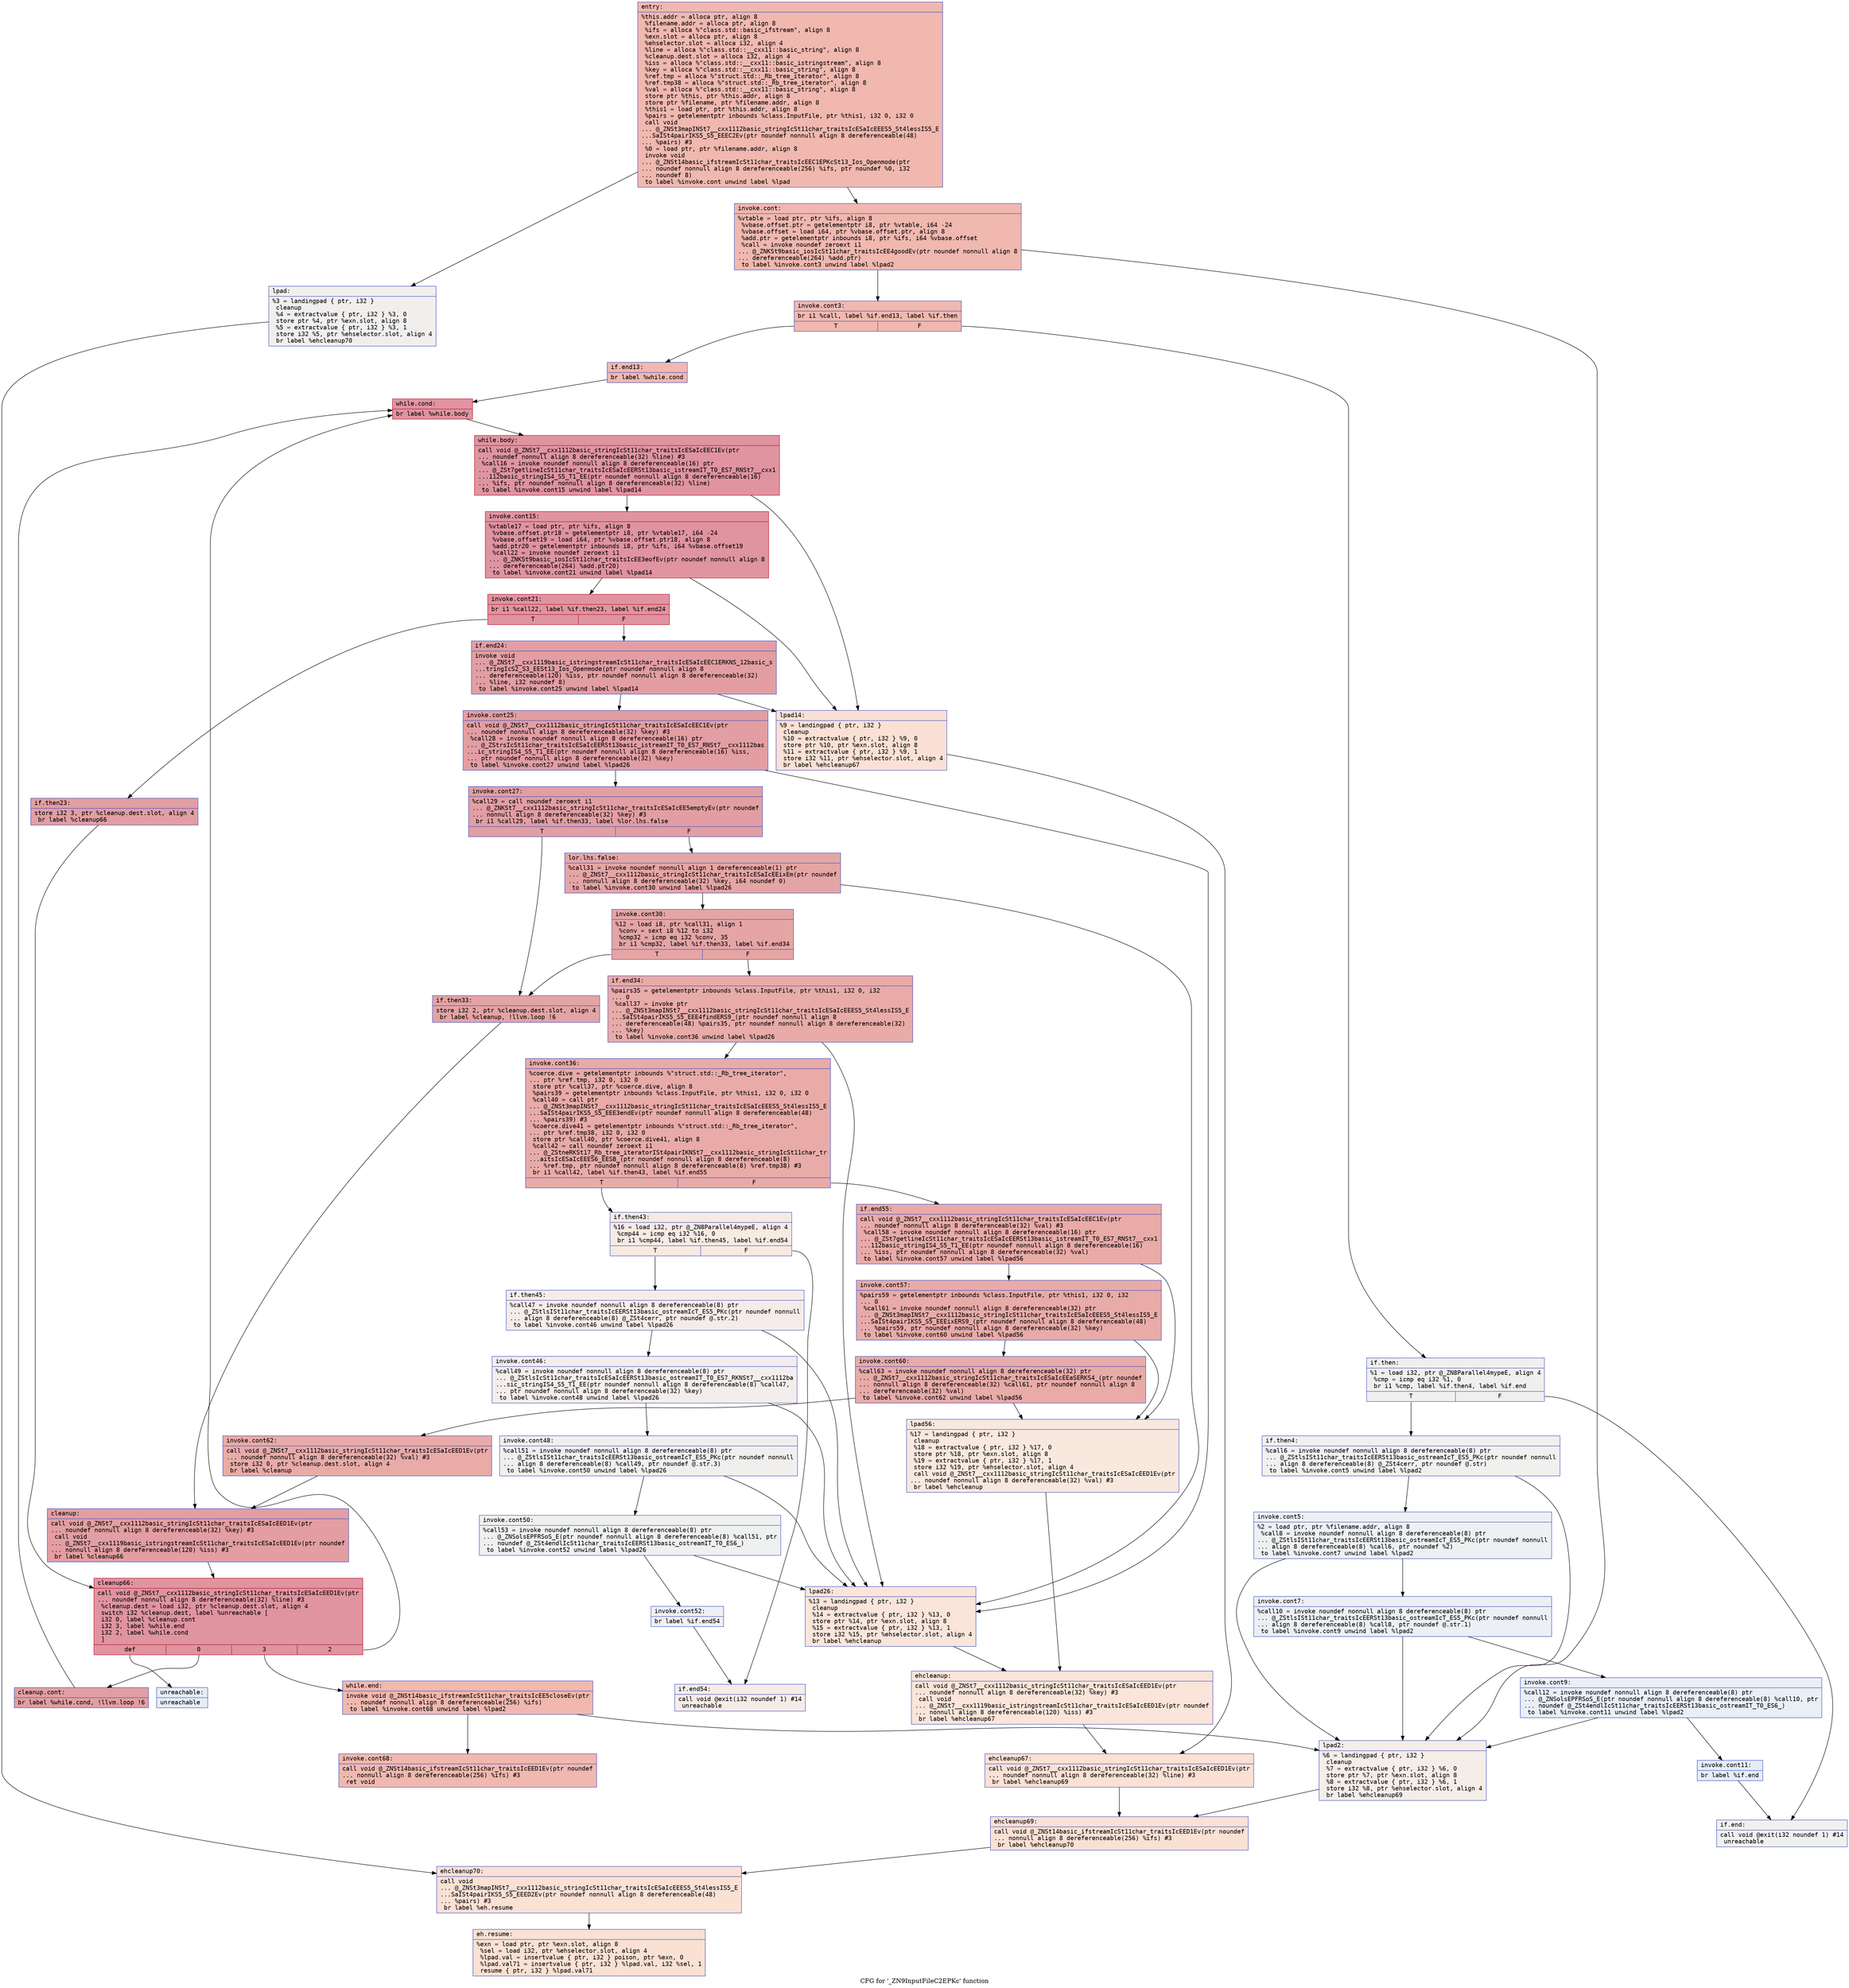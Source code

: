 digraph "CFG for '_ZN9InputFileC2EPKc' function" {
	label="CFG for '_ZN9InputFileC2EPKc' function";

	Node0x55cf47c07340 [shape=record,color="#3d50c3ff", style=filled, fillcolor="#dc5d4a70" fontname="Courier",label="{entry:\l|  %this.addr = alloca ptr, align 8\l  %filename.addr = alloca ptr, align 8\l  %ifs = alloca %\"class.std::basic_ifstream\", align 8\l  %exn.slot = alloca ptr, align 8\l  %ehselector.slot = alloca i32, align 4\l  %line = alloca %\"class.std::__cxx11::basic_string\", align 8\l  %cleanup.dest.slot = alloca i32, align 4\l  %iss = alloca %\"class.std::__cxx11::basic_istringstream\", align 8\l  %key = alloca %\"class.std::__cxx11::basic_string\", align 8\l  %ref.tmp = alloca %\"struct.std::_Rb_tree_iterator\", align 8\l  %ref.tmp38 = alloca %\"struct.std::_Rb_tree_iterator\", align 8\l  %val = alloca %\"class.std::__cxx11::basic_string\", align 8\l  store ptr %this, ptr %this.addr, align 8\l  store ptr %filename, ptr %filename.addr, align 8\l  %this1 = load ptr, ptr %this.addr, align 8\l  %pairs = getelementptr inbounds %class.InputFile, ptr %this1, i32 0, i32 0\l  call void\l... @_ZNSt3mapINSt7__cxx1112basic_stringIcSt11char_traitsIcESaIcEEES5_St4lessIS5_E\l...SaISt4pairIKS5_S5_EEEC2Ev(ptr noundef nonnull align 8 dereferenceable(48)\l... %pairs) #3\l  %0 = load ptr, ptr %filename.addr, align 8\l  invoke void\l... @_ZNSt14basic_ifstreamIcSt11char_traitsIcEEC1EPKcSt13_Ios_Openmode(ptr\l... noundef nonnull align 8 dereferenceable(256) %ifs, ptr noundef %0, i32\l... noundef 8)\l          to label %invoke.cont unwind label %lpad\l}"];
	Node0x55cf47c07340 -> Node0x55cf47c08b20[tooltip="entry -> invoke.cont\nProbability 100.00%" ];
	Node0x55cf47c07340 -> Node0x55cf47c08c00[tooltip="entry -> lpad\nProbability 0.00%" ];
	Node0x55cf47c08b20 [shape=record,color="#3d50c3ff", style=filled, fillcolor="#dc5d4a70" fontname="Courier",label="{invoke.cont:\l|  %vtable = load ptr, ptr %ifs, align 8\l  %vbase.offset.ptr = getelementptr i8, ptr %vtable, i64 -24\l  %vbase.offset = load i64, ptr %vbase.offset.ptr, align 8\l  %add.ptr = getelementptr inbounds i8, ptr %ifs, i64 %vbase.offset\l  %call = invoke noundef zeroext i1\l... @_ZNKSt9basic_iosIcSt11char_traitsIcEE4goodEv(ptr noundef nonnull align 8\l... dereferenceable(264) %add.ptr)\l          to label %invoke.cont3 unwind label %lpad2\l}"];
	Node0x55cf47c08b20 -> Node0x55cf47c08a40[tooltip="invoke.cont -> invoke.cont3\nProbability 100.00%" ];
	Node0x55cf47c08b20 -> Node0x55cf47c0a340[tooltip="invoke.cont -> lpad2\nProbability 0.00%" ];
	Node0x55cf47c08a40 [shape=record,color="#3d50c3ff", style=filled, fillcolor="#dc5d4a70" fontname="Courier",label="{invoke.cont3:\l|  br i1 %call, label %if.end13, label %if.then\l|{<s0>T|<s1>F}}"];
	Node0x55cf47c08a40:s0 -> Node0x55cf47c0a910[tooltip="invoke.cont3 -> if.end13\nProbability 100.00%" ];
	Node0x55cf47c08a40:s1 -> Node0x55cf47c0a960[tooltip="invoke.cont3 -> if.then\nProbability 0.00%" ];
	Node0x55cf47c0a960 [shape=record,color="#3d50c3ff", style=filled, fillcolor="#e0dbd870" fontname="Courier",label="{if.then:\l|  %1 = load i32, ptr @_ZN8Parallel4mypeE, align 4\l  %cmp = icmp eq i32 %1, 0\l  br i1 %cmp, label %if.then4, label %if.end\l|{<s0>T|<s1>F}}"];
	Node0x55cf47c0a960:s0 -> Node0x55cf47c0b480[tooltip="if.then -> if.then4\nProbability 50.00%" ];
	Node0x55cf47c0a960:s1 -> Node0x55cf47c0b4d0[tooltip="if.then -> if.end\nProbability 50.00%" ];
	Node0x55cf47c0b480 [shape=record,color="#3d50c3ff", style=filled, fillcolor="#dedcdb70" fontname="Courier",label="{if.then4:\l|  %call6 = invoke noundef nonnull align 8 dereferenceable(8) ptr\l... @_ZStlsISt11char_traitsIcEERSt13basic_ostreamIcT_ES5_PKc(ptr noundef nonnull\l... align 8 dereferenceable(8) @_ZSt4cerr, ptr noundef @.str)\l          to label %invoke.cont5 unwind label %lpad2\l}"];
	Node0x55cf47c0b480 -> Node0x55cf47c0b650[tooltip="if.then4 -> invoke.cont5\nProbability 50.00%" ];
	Node0x55cf47c0b480 -> Node0x55cf47c0a340[tooltip="if.then4 -> lpad2\nProbability 50.00%" ];
	Node0x55cf47c0b650 [shape=record,color="#3d50c3ff", style=filled, fillcolor="#d9dce170" fontname="Courier",label="{invoke.cont5:\l|  %2 = load ptr, ptr %filename.addr, align 8\l  %call8 = invoke noundef nonnull align 8 dereferenceable(8) ptr\l... @_ZStlsISt11char_traitsIcEERSt13basic_ostreamIcT_ES5_PKc(ptr noundef nonnull\l... align 8 dereferenceable(8) %call6, ptr noundef %2)\l          to label %invoke.cont7 unwind label %lpad2\l}"];
	Node0x55cf47c0b650 -> Node0x55cf47c0ba30[tooltip="invoke.cont5 -> invoke.cont7\nProbability 50.00%" ];
	Node0x55cf47c0b650 -> Node0x55cf47c0a340[tooltip="invoke.cont5 -> lpad2\nProbability 50.00%" ];
	Node0x55cf47c0ba30 [shape=record,color="#3d50c3ff", style=filled, fillcolor="#d4dbe670" fontname="Courier",label="{invoke.cont7:\l|  %call10 = invoke noundef nonnull align 8 dereferenceable(8) ptr\l... @_ZStlsISt11char_traitsIcEERSt13basic_ostreamIcT_ES5_PKc(ptr noundef nonnull\l... align 8 dereferenceable(8) %call8, ptr noundef @.str.1)\l          to label %invoke.cont9 unwind label %lpad2\l}"];
	Node0x55cf47c0ba30 -> Node0x55cf47c0bc20[tooltip="invoke.cont7 -> invoke.cont9\nProbability 50.00%" ];
	Node0x55cf47c0ba30 -> Node0x55cf47c0a340[tooltip="invoke.cont7 -> lpad2\nProbability 50.00%" ];
	Node0x55cf47c0bc20 [shape=record,color="#3d50c3ff", style=filled, fillcolor="#cedaeb70" fontname="Courier",label="{invoke.cont9:\l|  %call12 = invoke noundef nonnull align 8 dereferenceable(8) ptr\l... @_ZNSolsEPFRSoS_E(ptr noundef nonnull align 8 dereferenceable(8) %call10, ptr\l... noundef @_ZSt4endlIcSt11char_traitsIcEERSt13basic_ostreamIT_T0_ES6_)\l          to label %invoke.cont11 unwind label %lpad2\l}"];
	Node0x55cf47c0bc20 -> Node0x55cf47c0be40[tooltip="invoke.cont9 -> invoke.cont11\nProbability 50.00%" ];
	Node0x55cf47c0bc20 -> Node0x55cf47c0a340[tooltip="invoke.cont9 -> lpad2\nProbability 50.00%" ];
	Node0x55cf47c0be40 [shape=record,color="#3d50c3ff", style=filled, fillcolor="#c7d7f070" fontname="Courier",label="{invoke.cont11:\l|  br label %if.end\l}"];
	Node0x55cf47c0be40 -> Node0x55cf47c0b4d0[tooltip="invoke.cont11 -> if.end\nProbability 100.00%" ];
	Node0x55cf47c08c00 [shape=record,color="#3d50c3ff", style=filled, fillcolor="#e0dbd870" fontname="Courier",label="{lpad:\l|  %3 = landingpad \{ ptr, i32 \}\l          cleanup\l  %4 = extractvalue \{ ptr, i32 \} %3, 0\l  store ptr %4, ptr %exn.slot, align 8\l  %5 = extractvalue \{ ptr, i32 \} %3, 1\l  store i32 %5, ptr %ehselector.slot, align 4\l  br label %ehcleanup70\l}"];
	Node0x55cf47c08c00 -> Node0x55cf47c0c4c0[tooltip="lpad -> ehcleanup70\nProbability 100.00%" ];
	Node0x55cf47c0a340 [shape=record,color="#3d50c3ff", style=filled, fillcolor="#e8d6cc70" fontname="Courier",label="{lpad2:\l|  %6 = landingpad \{ ptr, i32 \}\l          cleanup\l  %7 = extractvalue \{ ptr, i32 \} %6, 0\l  store ptr %7, ptr %exn.slot, align 8\l  %8 = extractvalue \{ ptr, i32 \} %6, 1\l  store i32 %8, ptr %ehselector.slot, align 4\l  br label %ehcleanup69\l}"];
	Node0x55cf47c0a340 -> Node0x55cf47c0c830[tooltip="lpad2 -> ehcleanup69\nProbability 100.00%" ];
	Node0x55cf47c0b4d0 [shape=record,color="#3d50c3ff", style=filled, fillcolor="#dedcdb70" fontname="Courier",label="{if.end:\l|  call void @exit(i32 noundef 1) #14\l  unreachable\l}"];
	Node0x55cf47c0a910 [shape=record,color="#3d50c3ff", style=filled, fillcolor="#dc5d4a70" fontname="Courier",label="{if.end13:\l|  br label %while.cond\l}"];
	Node0x55cf47c0a910 -> Node0x55cf47c0cb50[tooltip="if.end13 -> while.cond\nProbability 100.00%" ];
	Node0x55cf47c0cb50 [shape=record,color="#b70d28ff", style=filled, fillcolor="#b70d2870" fontname="Courier",label="{while.cond:\l|  br label %while.body\l}"];
	Node0x55cf47c0cb50 -> Node0x55cf47c0cc40[tooltip="while.cond -> while.body\nProbability 100.00%" ];
	Node0x55cf47c0cc40 [shape=record,color="#b70d28ff", style=filled, fillcolor="#b70d2870" fontname="Courier",label="{while.body:\l|  call void @_ZNSt7__cxx1112basic_stringIcSt11char_traitsIcESaIcEEC1Ev(ptr\l... noundef nonnull align 8 dereferenceable(32) %line) #3\l  %call16 = invoke noundef nonnull align 8 dereferenceable(16) ptr\l... @_ZSt7getlineIcSt11char_traitsIcESaIcEERSt13basic_istreamIT_T0_ES7_RNSt7__cxx1\l...112basic_stringIS4_S5_T1_EE(ptr noundef nonnull align 8 dereferenceable(16)\l... %ifs, ptr noundef nonnull align 8 dereferenceable(32) %line)\l          to label %invoke.cont15 unwind label %lpad14\l}"];
	Node0x55cf47c0cc40 -> Node0x55cf47c0cd30[tooltip="while.body -> invoke.cont15\nProbability 100.00%" ];
	Node0x55cf47c0cc40 -> Node0x55cf47c0d130[tooltip="while.body -> lpad14\nProbability 0.00%" ];
	Node0x55cf47c0cd30 [shape=record,color="#b70d28ff", style=filled, fillcolor="#b70d2870" fontname="Courier",label="{invoke.cont15:\l|  %vtable17 = load ptr, ptr %ifs, align 8\l  %vbase.offset.ptr18 = getelementptr i8, ptr %vtable17, i64 -24\l  %vbase.offset19 = load i64, ptr %vbase.offset.ptr18, align 8\l  %add.ptr20 = getelementptr inbounds i8, ptr %ifs, i64 %vbase.offset19\l  %call22 = invoke noundef zeroext i1\l... @_ZNKSt9basic_iosIcSt11char_traitsIcEE3eofEv(ptr noundef nonnull align 8\l... dereferenceable(264) %add.ptr20)\l          to label %invoke.cont21 unwind label %lpad14\l}"];
	Node0x55cf47c0cd30 -> Node0x55cf47c0dda0[tooltip="invoke.cont15 -> invoke.cont21\nProbability 100.00%" ];
	Node0x55cf47c0cd30 -> Node0x55cf47c0d130[tooltip="invoke.cont15 -> lpad14\nProbability 0.00%" ];
	Node0x55cf47c0dda0 [shape=record,color="#b70d28ff", style=filled, fillcolor="#b70d2870" fontname="Courier",label="{invoke.cont21:\l|  br i1 %call22, label %if.then23, label %if.end24\l|{<s0>T|<s1>F}}"];
	Node0x55cf47c0dda0:s0 -> Node0x55cf47c0e070[tooltip="invoke.cont21 -> if.then23\nProbability 50.00%" ];
	Node0x55cf47c0dda0:s1 -> Node0x55cf47c0e0c0[tooltip="invoke.cont21 -> if.end24\nProbability 50.00%" ];
	Node0x55cf47c0e070 [shape=record,color="#3d50c3ff", style=filled, fillcolor="#be242e70" fontname="Courier",label="{if.then23:\l|  store i32 3, ptr %cleanup.dest.slot, align 4\l  br label %cleanup66\l}"];
	Node0x55cf47c0e070 -> Node0x55cf47c0e380[tooltip="if.then23 -> cleanup66\nProbability 100.00%" ];
	Node0x55cf47c0d130 [shape=record,color="#3d50c3ff", style=filled, fillcolor="#f7bca170" fontname="Courier",label="{lpad14:\l|  %9 = landingpad \{ ptr, i32 \}\l          cleanup\l  %10 = extractvalue \{ ptr, i32 \} %9, 0\l  store ptr %10, ptr %exn.slot, align 8\l  %11 = extractvalue \{ ptr, i32 \} %9, 1\l  store i32 %11, ptr %ehselector.slot, align 4\l  br label %ehcleanup67\l}"];
	Node0x55cf47c0d130 -> Node0x55cf47c0e6c0[tooltip="lpad14 -> ehcleanup67\nProbability 100.00%" ];
	Node0x55cf47c0e0c0 [shape=record,color="#3d50c3ff", style=filled, fillcolor="#be242e70" fontname="Courier",label="{if.end24:\l|  invoke void\l... @_ZNSt7__cxx1119basic_istringstreamIcSt11char_traitsIcESaIcEEC1ERKNS_12basic_s\l...tringIcS2_S3_EESt13_Ios_Openmode(ptr noundef nonnull align 8\l... dereferenceable(120) %iss, ptr noundef nonnull align 8 dereferenceable(32)\l... %line, i32 noundef 8)\l          to label %invoke.cont25 unwind label %lpad14\l}"];
	Node0x55cf47c0e0c0 -> Node0x55cf47c0e860[tooltip="if.end24 -> invoke.cont25\nProbability 100.00%" ];
	Node0x55cf47c0e0c0 -> Node0x55cf47c0d130[tooltip="if.end24 -> lpad14\nProbability 0.00%" ];
	Node0x55cf47c0e860 [shape=record,color="#3d50c3ff", style=filled, fillcolor="#be242e70" fontname="Courier",label="{invoke.cont25:\l|  call void @_ZNSt7__cxx1112basic_stringIcSt11char_traitsIcESaIcEEC1Ev(ptr\l... noundef nonnull align 8 dereferenceable(32) %key) #3\l  %call28 = invoke noundef nonnull align 8 dereferenceable(16) ptr\l... @_ZStrsIcSt11char_traitsIcESaIcEERSt13basic_istreamIT_T0_ES7_RNSt7__cxx1112bas\l...ic_stringIS4_S5_T1_EE(ptr noundef nonnull align 8 dereferenceable(16) %iss,\l... ptr noundef nonnull align 8 dereferenceable(32) %key)\l          to label %invoke.cont27 unwind label %lpad26\l}"];
	Node0x55cf47c0e860 -> Node0x55cf47c0ec80[tooltip="invoke.cont25 -> invoke.cont27\nProbability 100.00%" ];
	Node0x55cf47c0e860 -> Node0x55cf47c0ee30[tooltip="invoke.cont25 -> lpad26\nProbability 0.00%" ];
	Node0x55cf47c0ec80 [shape=record,color="#3d50c3ff", style=filled, fillcolor="#be242e70" fontname="Courier",label="{invoke.cont27:\l|  %call29 = call noundef zeroext i1\l... @_ZNKSt7__cxx1112basic_stringIcSt11char_traitsIcESaIcEE5emptyEv(ptr noundef\l... nonnull align 8 dereferenceable(32) %key) #3\l  br i1 %call29, label %if.then33, label %lor.lhs.false\l|{<s0>T|<s1>F}}"];
	Node0x55cf47c0ec80:s0 -> Node0x55cf47c0f140[tooltip="invoke.cont27 -> if.then33\nProbability 50.00%" ];
	Node0x55cf47c0ec80:s1 -> Node0x55cf47c0f400[tooltip="invoke.cont27 -> lor.lhs.false\nProbability 50.00%" ];
	Node0x55cf47c0f400 [shape=record,color="#3d50c3ff", style=filled, fillcolor="#c5333470" fontname="Courier",label="{lor.lhs.false:\l|  %call31 = invoke noundef nonnull align 1 dereferenceable(1) ptr\l... @_ZNSt7__cxx1112basic_stringIcSt11char_traitsIcESaIcEEixEm(ptr noundef\l... nonnull align 8 dereferenceable(32) %key, i64 noundef 0)\l          to label %invoke.cont30 unwind label %lpad26\l}"];
	Node0x55cf47c0f400 -> Node0x55cf47c0f610[tooltip="lor.lhs.false -> invoke.cont30\nProbability 100.00%" ];
	Node0x55cf47c0f400 -> Node0x55cf47c0ee30[tooltip="lor.lhs.false -> lpad26\nProbability 0.00%" ];
	Node0x55cf47c0f610 [shape=record,color="#3d50c3ff", style=filled, fillcolor="#c5333470" fontname="Courier",label="{invoke.cont30:\l|  %12 = load i8, ptr %call31, align 1\l  %conv = sext i8 %12 to i32\l  %cmp32 = icmp eq i32 %conv, 35\l  br i1 %cmp32, label %if.then33, label %if.end34\l|{<s0>T|<s1>F}}"];
	Node0x55cf47c0f610:s0 -> Node0x55cf47c0f140[tooltip="invoke.cont30 -> if.then33\nProbability 50.00%" ];
	Node0x55cf47c0f610:s1 -> Node0x55cf47c0f590[tooltip="invoke.cont30 -> if.end34\nProbability 50.00%" ];
	Node0x55cf47c0f140 [shape=record,color="#3d50c3ff", style=filled, fillcolor="#c32e3170" fontname="Courier",label="{if.then33:\l|  store i32 2, ptr %cleanup.dest.slot, align 4\l  br label %cleanup, !llvm.loop !6\l}"];
	Node0x55cf47c0f140 -> Node0x55cf47c0fcc0[tooltip="if.then33 -> cleanup\nProbability 100.00%" ];
	Node0x55cf47c0ee30 [shape=record,color="#3d50c3ff", style=filled, fillcolor="#f4c5ad70" fontname="Courier",label="{lpad26:\l|  %13 = landingpad \{ ptr, i32 \}\l          cleanup\l  %14 = extractvalue \{ ptr, i32 \} %13, 0\l  store ptr %14, ptr %exn.slot, align 8\l  %15 = extractvalue \{ ptr, i32 \} %13, 1\l  store i32 %15, ptr %ehselector.slot, align 4\l  br label %ehcleanup\l}"];
	Node0x55cf47c0ee30 -> Node0x55cf47c10b40[tooltip="lpad26 -> ehcleanup\nProbability 100.00%" ];
	Node0x55cf47c0f590 [shape=record,color="#3d50c3ff", style=filled, fillcolor="#cc403a70" fontname="Courier",label="{if.end34:\l|  %pairs35 = getelementptr inbounds %class.InputFile, ptr %this1, i32 0, i32\l... 0\l  %call37 = invoke ptr\l... @_ZNSt3mapINSt7__cxx1112basic_stringIcSt11char_traitsIcESaIcEEES5_St4lessIS5_E\l...SaISt4pairIKS5_S5_EEE4findERS9_(ptr noundef nonnull align 8\l... dereferenceable(48) %pairs35, ptr noundef nonnull align 8 dereferenceable(32)\l... %key)\l          to label %invoke.cont36 unwind label %lpad26\l}"];
	Node0x55cf47c0f590 -> Node0x55cf47c10dc0[tooltip="if.end34 -> invoke.cont36\nProbability 100.00%" ];
	Node0x55cf47c0f590 -> Node0x55cf47c0ee30[tooltip="if.end34 -> lpad26\nProbability 0.00%" ];
	Node0x55cf47c10dc0 [shape=record,color="#3d50c3ff", style=filled, fillcolor="#cc403a70" fontname="Courier",label="{invoke.cont36:\l|  %coerce.dive = getelementptr inbounds %\"struct.std::_Rb_tree_iterator\",\l... ptr %ref.tmp, i32 0, i32 0\l  store ptr %call37, ptr %coerce.dive, align 8\l  %pairs39 = getelementptr inbounds %class.InputFile, ptr %this1, i32 0, i32 0\l  %call40 = call ptr\l... @_ZNSt3mapINSt7__cxx1112basic_stringIcSt11char_traitsIcESaIcEEES5_St4lessIS5_E\l...SaISt4pairIKS5_S5_EEE3endEv(ptr noundef nonnull align 8 dereferenceable(48)\l... %pairs39) #3\l  %coerce.dive41 = getelementptr inbounds %\"struct.std::_Rb_tree_iterator\",\l... ptr %ref.tmp38, i32 0, i32 0\l  store ptr %call40, ptr %coerce.dive41, align 8\l  %call42 = call noundef zeroext i1\l... @_ZStneRKSt17_Rb_tree_iteratorISt4pairIKNSt7__cxx1112basic_stringIcSt11char_tr\l...aitsIcESaIcEEES6_EESB_(ptr noundef nonnull align 8 dereferenceable(8)\l... %ref.tmp, ptr noundef nonnull align 8 dereferenceable(8) %ref.tmp38) #3\l  br i1 %call42, label %if.then43, label %if.end55\l|{<s0>T|<s1>F}}"];
	Node0x55cf47c10dc0:s0 -> Node0x55cf47c0afc0[tooltip="invoke.cont36 -> if.then43\nProbability 0.00%" ];
	Node0x55cf47c10dc0:s1 -> Node0x55cf47c0b0a0[tooltip="invoke.cont36 -> if.end55\nProbability 100.00%" ];
	Node0x55cf47c0afc0 [shape=record,color="#3d50c3ff", style=filled, fillcolor="#eed0c070" fontname="Courier",label="{if.then43:\l|  %16 = load i32, ptr @_ZN8Parallel4mypeE, align 4\l  %cmp44 = icmp eq i32 %16, 0\l  br i1 %cmp44, label %if.then45, label %if.end54\l|{<s0>T|<s1>F}}"];
	Node0x55cf47c0afc0:s0 -> Node0x55cf47c0b3a0[tooltip="if.then43 -> if.then45\nProbability 50.00%" ];
	Node0x55cf47c0afc0:s1 -> Node0x55cf47c0b3f0[tooltip="if.then43 -> if.end54\nProbability 50.00%" ];
	Node0x55cf47c0b3a0 [shape=record,color="#3d50c3ff", style=filled, fillcolor="#ead5c970" fontname="Courier",label="{if.then45:\l|  %call47 = invoke noundef nonnull align 8 dereferenceable(8) ptr\l... @_ZStlsISt11char_traitsIcEERSt13basic_ostreamIcT_ES5_PKc(ptr noundef nonnull\l... align 8 dereferenceable(8) @_ZSt4cerr, ptr noundef @.str.2)\l          to label %invoke.cont46 unwind label %lpad26\l}"];
	Node0x55cf47c0b3a0 -> Node0x55cf47c12790[tooltip="if.then45 -> invoke.cont46\nProbability 50.00%" ];
	Node0x55cf47c0b3a0 -> Node0x55cf47c0ee30[tooltip="if.then45 -> lpad26\nProbability 50.00%" ];
	Node0x55cf47c12790 [shape=record,color="#3d50c3ff", style=filled, fillcolor="#e5d8d170" fontname="Courier",label="{invoke.cont46:\l|  %call49 = invoke noundef nonnull align 8 dereferenceable(8) ptr\l... @_ZStlsIcSt11char_traitsIcESaIcEERSt13basic_ostreamIT_T0_ES7_RKNSt7__cxx1112ba\l...sic_stringIS4_S5_T1_EE(ptr noundef nonnull align 8 dereferenceable(8) %call47,\l... ptr noundef nonnull align 8 dereferenceable(32) %key)\l          to label %invoke.cont48 unwind label %lpad26\l}"];
	Node0x55cf47c12790 -> Node0x55cf47c129a0[tooltip="invoke.cont46 -> invoke.cont48\nProbability 50.00%" ];
	Node0x55cf47c12790 -> Node0x55cf47c0ee30[tooltip="invoke.cont46 -> lpad26\nProbability 50.00%" ];
	Node0x55cf47c129a0 [shape=record,color="#3d50c3ff", style=filled, fillcolor="#e0dbd870" fontname="Courier",label="{invoke.cont48:\l|  %call51 = invoke noundef nonnull align 8 dereferenceable(8) ptr\l... @_ZStlsISt11char_traitsIcEERSt13basic_ostreamIcT_ES5_PKc(ptr noundef nonnull\l... align 8 dereferenceable(8) %call49, ptr noundef @.str.3)\l          to label %invoke.cont50 unwind label %lpad26\l}"];
	Node0x55cf47c129a0 -> Node0x55cf47c12ce0[tooltip="invoke.cont48 -> invoke.cont50\nProbability 50.00%" ];
	Node0x55cf47c129a0 -> Node0x55cf47c0ee30[tooltip="invoke.cont48 -> lpad26\nProbability 50.00%" ];
	Node0x55cf47c12ce0 [shape=record,color="#3d50c3ff", style=filled, fillcolor="#dbdcde70" fontname="Courier",label="{invoke.cont50:\l|  %call53 = invoke noundef nonnull align 8 dereferenceable(8) ptr\l... @_ZNSolsEPFRSoS_E(ptr noundef nonnull align 8 dereferenceable(8) %call51, ptr\l... noundef @_ZSt4endlIcSt11char_traitsIcEERSt13basic_ostreamIT_T0_ES6_)\l          to label %invoke.cont52 unwind label %lpad26\l}"];
	Node0x55cf47c12ce0 -> Node0x55cf47c12f00[tooltip="invoke.cont50 -> invoke.cont52\nProbability 50.00%" ];
	Node0x55cf47c12ce0 -> Node0x55cf47c0ee30[tooltip="invoke.cont50 -> lpad26\nProbability 50.00%" ];
	Node0x55cf47c12f00 [shape=record,color="#3d50c3ff", style=filled, fillcolor="#d9dce170" fontname="Courier",label="{invoke.cont52:\l|  br label %if.end54\l}"];
	Node0x55cf47c12f00 -> Node0x55cf47c0b3f0[tooltip="invoke.cont52 -> if.end54\nProbability 100.00%" ];
	Node0x55cf47c0b3f0 [shape=record,color="#3d50c3ff", style=filled, fillcolor="#ead5c970" fontname="Courier",label="{if.end54:\l|  call void @exit(i32 noundef 1) #14\l  unreachable\l}"];
	Node0x55cf47c0b0a0 [shape=record,color="#3d50c3ff", style=filled, fillcolor="#cc403a70" fontname="Courier",label="{if.end55:\l|  call void @_ZNSt7__cxx1112basic_stringIcSt11char_traitsIcESaIcEEC1Ev(ptr\l... noundef nonnull align 8 dereferenceable(32) %val) #3\l  %call58 = invoke noundef nonnull align 8 dereferenceable(16) ptr\l... @_ZSt7getlineIcSt11char_traitsIcESaIcEERSt13basic_istreamIT_T0_ES7_RNSt7__cxx1\l...112basic_stringIS4_S5_T1_EE(ptr noundef nonnull align 8 dereferenceable(16)\l... %iss, ptr noundef nonnull align 8 dereferenceable(32) %val)\l          to label %invoke.cont57 unwind label %lpad56\l}"];
	Node0x55cf47c0b0a0 -> Node0x55cf47c13280[tooltip="if.end55 -> invoke.cont57\nProbability 100.00%" ];
	Node0x55cf47c0b0a0 -> Node0x55cf47c13460[tooltip="if.end55 -> lpad56\nProbability 0.00%" ];
	Node0x55cf47c13280 [shape=record,color="#3d50c3ff", style=filled, fillcolor="#cc403a70" fontname="Courier",label="{invoke.cont57:\l|  %pairs59 = getelementptr inbounds %class.InputFile, ptr %this1, i32 0, i32\l... 0\l  %call61 = invoke noundef nonnull align 8 dereferenceable(32) ptr\l... @_ZNSt3mapINSt7__cxx1112basic_stringIcSt11char_traitsIcESaIcEEES5_St4lessIS5_E\l...SaISt4pairIKS5_S5_EEEixERS9_(ptr noundef nonnull align 8 dereferenceable(48)\l... %pairs59, ptr noundef nonnull align 8 dereferenceable(32) %key)\l          to label %invoke.cont60 unwind label %lpad56\l}"];
	Node0x55cf47c13280 -> Node0x55cf47c13780[tooltip="invoke.cont57 -> invoke.cont60\nProbability 100.00%" ];
	Node0x55cf47c13280 -> Node0x55cf47c13460[tooltip="invoke.cont57 -> lpad56\nProbability 0.00%" ];
	Node0x55cf47c13780 [shape=record,color="#3d50c3ff", style=filled, fillcolor="#cc403a70" fontname="Courier",label="{invoke.cont60:\l|  %call63 = invoke noundef nonnull align 8 dereferenceable(32) ptr\l... @_ZNSt7__cxx1112basic_stringIcSt11char_traitsIcESaIcEEaSERKS4_(ptr noundef\l... nonnull align 8 dereferenceable(32) %call61, ptr noundef nonnull align 8\l... dereferenceable(32) %val)\l          to label %invoke.cont62 unwind label %lpad56\l}"];
	Node0x55cf47c13780 -> Node0x55cf47c0d730[tooltip="invoke.cont60 -> invoke.cont62\nProbability 100.00%" ];
	Node0x55cf47c13780 -> Node0x55cf47c13460[tooltip="invoke.cont60 -> lpad56\nProbability 0.00%" ];
	Node0x55cf47c0d730 [shape=record,color="#3d50c3ff", style=filled, fillcolor="#cc403a70" fontname="Courier",label="{invoke.cont62:\l|  call void @_ZNSt7__cxx1112basic_stringIcSt11char_traitsIcESaIcEED1Ev(ptr\l... noundef nonnull align 8 dereferenceable(32) %val) #3\l  store i32 0, ptr %cleanup.dest.slot, align 4\l  br label %cleanup\l}"];
	Node0x55cf47c0d730 -> Node0x55cf47c0fcc0[tooltip="invoke.cont62 -> cleanup\nProbability 100.00%" ];
	Node0x55cf47c0fcc0 [shape=record,color="#3d50c3ff", style=filled, fillcolor="#be242e70" fontname="Courier",label="{cleanup:\l|  call void @_ZNSt7__cxx1112basic_stringIcSt11char_traitsIcESaIcEED1Ev(ptr\l... noundef nonnull align 8 dereferenceable(32) %key) #3\l  call void\l... @_ZNSt7__cxx1119basic_istringstreamIcSt11char_traitsIcESaIcEED1Ev(ptr noundef\l... nonnull align 8 dereferenceable(120) %iss) #3\l  br label %cleanup66\l}"];
	Node0x55cf47c0fcc0 -> Node0x55cf47c0e380[tooltip="cleanup -> cleanup66\nProbability 100.00%" ];
	Node0x55cf47c0e380 [shape=record,color="#b70d28ff", style=filled, fillcolor="#b70d2870" fontname="Courier",label="{cleanup66:\l|  call void @_ZNSt7__cxx1112basic_stringIcSt11char_traitsIcESaIcEED1Ev(ptr\l... noundef nonnull align 8 dereferenceable(32) %line) #3\l  %cleanup.dest = load i32, ptr %cleanup.dest.slot, align 4\l  switch i32 %cleanup.dest, label %unreachable [\l    i32 0, label %cleanup.cont\l    i32 3, label %while.end\l    i32 2, label %while.cond\l  ]\l|{<s0>def|<s1>0|<s2>3|<s3>2}}"];
	Node0x55cf47c0e380:s0 -> Node0x55cf47c0d6e0[tooltip="cleanup66 -> unreachable\nProbability 0.00%" ];
	Node0x55cf47c0e380:s1 -> Node0x55cf47c14b40[tooltip="cleanup66 -> cleanup.cont\nProbability 49.21%" ];
	Node0x55cf47c0e380:s2 -> Node0x55cf47c14bf0[tooltip="cleanup66 -> while.end\nProbability 1.59%" ];
	Node0x55cf47c0e380:s3 -> Node0x55cf47c0cb50[tooltip="cleanup66 -> while.cond\nProbability 49.21%" ];
	Node0x55cf47c14b40 [shape=record,color="#3d50c3ff", style=filled, fillcolor="#be242e70" fontname="Courier",label="{cleanup.cont:\l|  br label %while.cond, !llvm.loop !6\l}"];
	Node0x55cf47c14b40 -> Node0x55cf47c0cb50[tooltip="cleanup.cont -> while.cond\nProbability 100.00%" ];
	Node0x55cf47c13460 [shape=record,color="#3d50c3ff", style=filled, fillcolor="#f2cab570" fontname="Courier",label="{lpad56:\l|  %17 = landingpad \{ ptr, i32 \}\l          cleanup\l  %18 = extractvalue \{ ptr, i32 \} %17, 0\l  store ptr %18, ptr %exn.slot, align 8\l  %19 = extractvalue \{ ptr, i32 \} %17, 1\l  store i32 %19, ptr %ehselector.slot, align 4\l  call void @_ZNSt7__cxx1112basic_stringIcSt11char_traitsIcESaIcEED1Ev(ptr\l... noundef nonnull align 8 dereferenceable(32) %val) #3\l  br label %ehcleanup\l}"];
	Node0x55cf47c13460 -> Node0x55cf47c10b40[tooltip="lpad56 -> ehcleanup\nProbability 100.00%" ];
	Node0x55cf47c10b40 [shape=record,color="#3d50c3ff", style=filled, fillcolor="#f5c1a970" fontname="Courier",label="{ehcleanup:\l|  call void @_ZNSt7__cxx1112basic_stringIcSt11char_traitsIcESaIcEED1Ev(ptr\l... noundef nonnull align 8 dereferenceable(32) %key) #3\l  call void\l... @_ZNSt7__cxx1119basic_istringstreamIcSt11char_traitsIcESaIcEED1Ev(ptr noundef\l... nonnull align 8 dereferenceable(120) %iss) #3\l  br label %ehcleanup67\l}"];
	Node0x55cf47c10b40 -> Node0x55cf47c0e6c0[tooltip="ehcleanup -> ehcleanup67\nProbability 100.00%" ];
	Node0x55cf47c0e6c0 [shape=record,color="#3d50c3ff", style=filled, fillcolor="#f7b99e70" fontname="Courier",label="{ehcleanup67:\l|  call void @_ZNSt7__cxx1112basic_stringIcSt11char_traitsIcESaIcEED1Ev(ptr\l... noundef nonnull align 8 dereferenceable(32) %line) #3\l  br label %ehcleanup69\l}"];
	Node0x55cf47c0e6c0 -> Node0x55cf47c0c830[tooltip="ehcleanup67 -> ehcleanup69\nProbability 100.00%" ];
	Node0x55cf47c14bf0 [shape=record,color="#3d50c3ff", style=filled, fillcolor="#dc5d4a70" fontname="Courier",label="{while.end:\l|  invoke void @_ZNSt14basic_ifstreamIcSt11char_traitsIcEE5closeEv(ptr\l... noundef nonnull align 8 dereferenceable(256) %ifs)\l          to label %invoke.cont68 unwind label %lpad2\l}"];
	Node0x55cf47c14bf0 -> Node0x55cf47c15640[tooltip="while.end -> invoke.cont68\nProbability 100.00%" ];
	Node0x55cf47c14bf0 -> Node0x55cf47c0a340[tooltip="while.end -> lpad2\nProbability 0.00%" ];
	Node0x55cf47c15640 [shape=record,color="#3d50c3ff", style=filled, fillcolor="#dc5d4a70" fontname="Courier",label="{invoke.cont68:\l|  call void @_ZNSt14basic_ifstreamIcSt11char_traitsIcEED1Ev(ptr noundef\l... nonnull align 8 dereferenceable(256) %ifs) #3\l  ret void\l}"];
	Node0x55cf47c0c830 [shape=record,color="#3d50c3ff", style=filled, fillcolor="#f7b99e70" fontname="Courier",label="{ehcleanup69:\l|  call void @_ZNSt14basic_ifstreamIcSt11char_traitsIcEED1Ev(ptr noundef\l... nonnull align 8 dereferenceable(256) %ifs) #3\l  br label %ehcleanup70\l}"];
	Node0x55cf47c0c830 -> Node0x55cf47c0c4c0[tooltip="ehcleanup69 -> ehcleanup70\nProbability 100.00%" ];
	Node0x55cf47c0c4c0 [shape=record,color="#3d50c3ff", style=filled, fillcolor="#f7b99e70" fontname="Courier",label="{ehcleanup70:\l|  call void\l... @_ZNSt3mapINSt7__cxx1112basic_stringIcSt11char_traitsIcESaIcEEES5_St4lessIS5_E\l...SaISt4pairIKS5_S5_EEED2Ev(ptr noundef nonnull align 8 dereferenceable(48)\l... %pairs) #3\l  br label %eh.resume\l}"];
	Node0x55cf47c0c4c0 -> Node0x55cf47c16480[tooltip="ehcleanup70 -> eh.resume\nProbability 100.00%" ];
	Node0x55cf47c16480 [shape=record,color="#3d50c3ff", style=filled, fillcolor="#f7b99e70" fontname="Courier",label="{eh.resume:\l|  %exn = load ptr, ptr %exn.slot, align 8\l  %sel = load i32, ptr %ehselector.slot, align 4\l  %lpad.val = insertvalue \{ ptr, i32 \} poison, ptr %exn, 0\l  %lpad.val71 = insertvalue \{ ptr, i32 \} %lpad.val, i32 %sel, 1\l  resume \{ ptr, i32 \} %lpad.val71\l}"];
	Node0x55cf47c0d6e0 [shape=record,color="#3d50c3ff", style=filled, fillcolor="#c7d7f070" fontname="Courier",label="{unreachable:\l|  unreachable\l}"];
}
